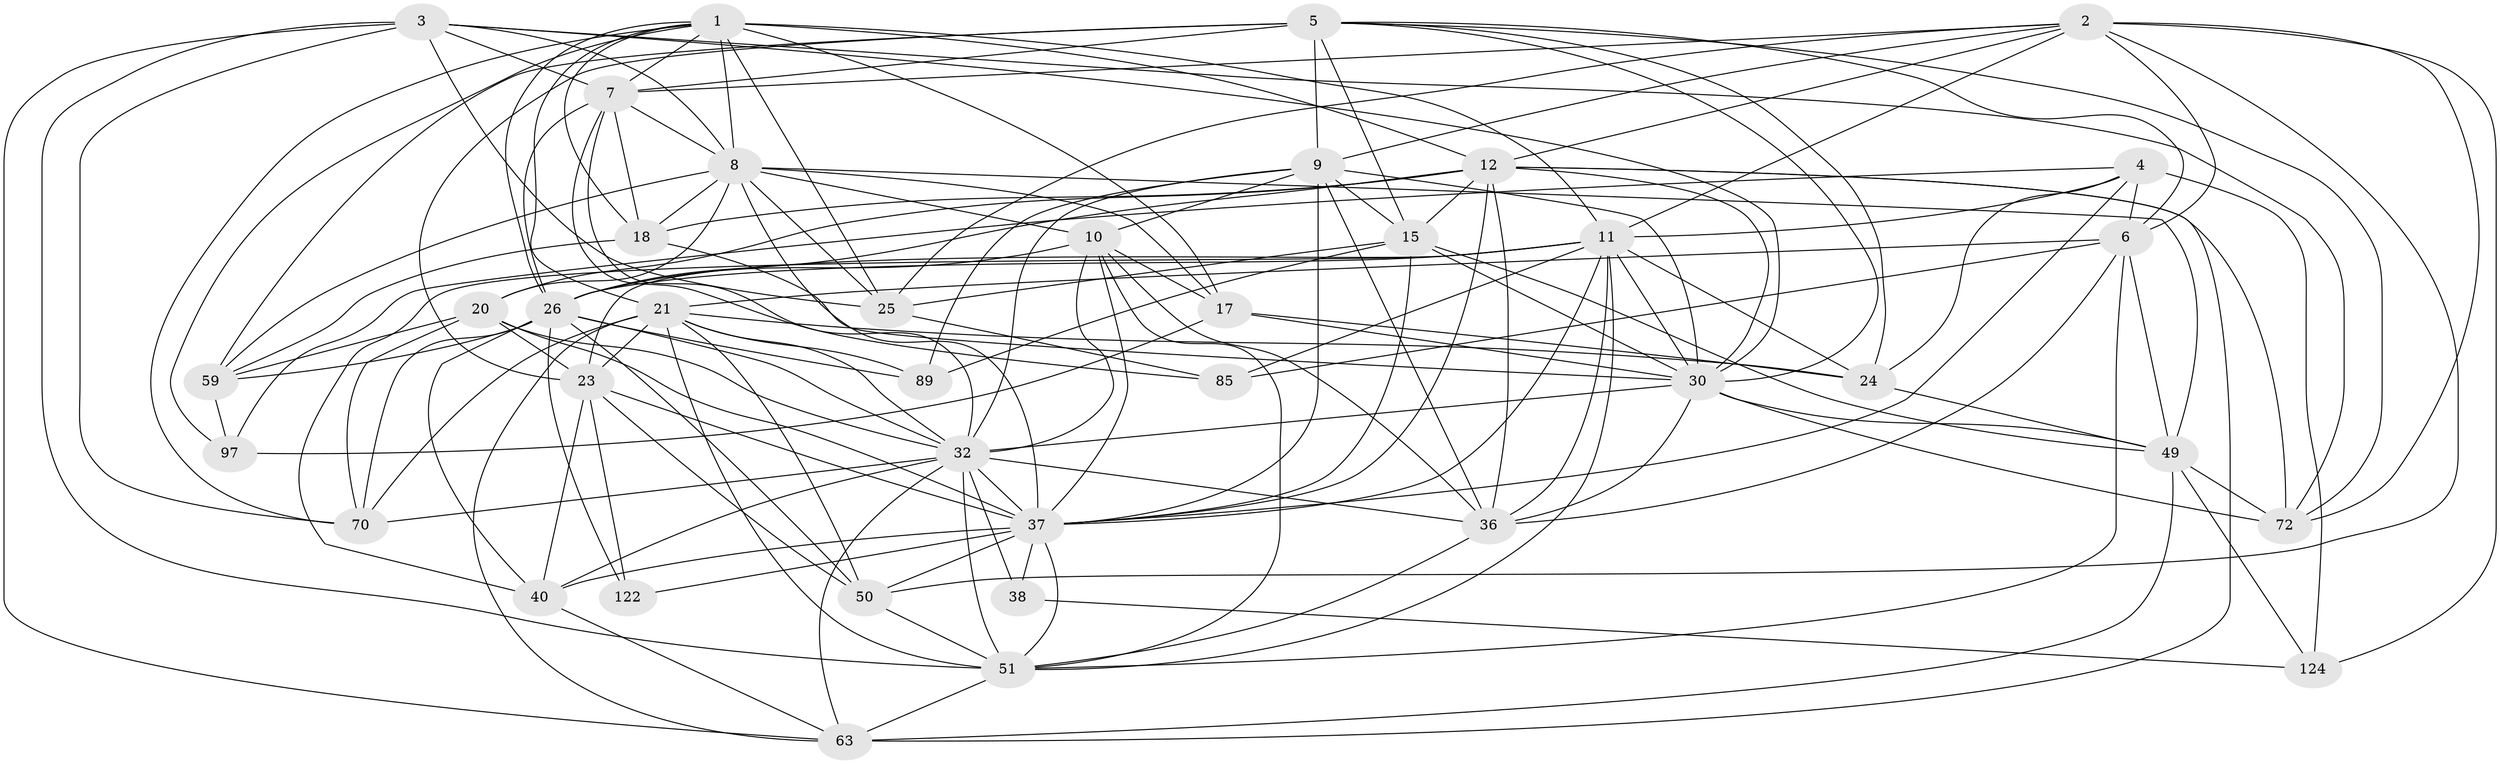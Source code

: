// original degree distribution, {4: 1.0}
// Generated by graph-tools (version 1.1) at 2025/20/03/04/25 18:20:29]
// undirected, 39 vertices, 153 edges
graph export_dot {
graph [start="1"]
  node [color=gray90,style=filled];
  1 [super="+16+14"];
  2 [super="+39+44+109"];
  3 [super="+106+47"];
  4 [super="+22"];
  5 [super="+88+58+27"];
  6 [super="+129+74"];
  7 [super="+13+102"];
  8 [super="+71+43"];
  9 [super="+91+41"];
  10 [super="+67+81"];
  11 [super="+114+34"];
  12 [super="+73+82+31"];
  15 [super="+33"];
  17 [super="+19"];
  18 [super="+128"];
  20 [super="+116+115"];
  21 [super="+46+95"];
  23 [super="+53+48"];
  24 [super="+126"];
  25 [super="+66+118"];
  26 [super="+57+61+29"];
  30 [super="+68+45"];
  32 [super="+69+42+112"];
  36 [super="+105+56"];
  37 [super="+130+54+52+98"];
  38;
  40 [super="+65"];
  49 [super="+100+104"];
  50 [super="+117"];
  51 [super="+99+107+76"];
  59 [super="+120"];
  63 [super="+92+121"];
  70 [super="+78"];
  72 [super="+111"];
  85;
  89;
  97;
  122;
  124;
  1 -- 97;
  1 -- 12;
  1 -- 8;
  1 -- 70;
  1 -- 7;
  1 -- 17;
  1 -- 18;
  1 -- 21;
  1 -- 25 [weight=2];
  1 -- 26;
  1 -- 11;
  2 -- 11 [weight=4];
  2 -- 124;
  2 -- 7;
  2 -- 50;
  2 -- 25;
  2 -- 9;
  2 -- 72;
  2 -- 12;
  2 -- 6;
  3 -- 25 [weight=2];
  3 -- 7 [weight=2];
  3 -- 51;
  3 -- 70;
  3 -- 8;
  3 -- 72;
  3 -- 30;
  3 -- 63;
  4 -- 24;
  4 -- 6;
  4 -- 37;
  4 -- 124;
  4 -- 97;
  4 -- 11;
  5 -- 24;
  5 -- 72;
  5 -- 9;
  5 -- 59;
  5 -- 6;
  5 -- 23 [weight=2];
  5 -- 30;
  5 -- 7;
  5 -- 15;
  6 -- 36;
  6 -- 51;
  6 -- 85;
  6 -- 21;
  6 -- 49;
  7 -- 18;
  7 -- 85;
  7 -- 8 [weight=2];
  7 -- 32;
  7 -- 26 [weight=2];
  8 -- 18;
  8 -- 25;
  8 -- 17;
  8 -- 49;
  8 -- 20;
  8 -- 59;
  8 -- 37;
  8 -- 10;
  9 -- 36;
  9 -- 37 [weight=2];
  9 -- 15;
  9 -- 89;
  9 -- 10;
  9 -- 30;
  9 -- 32;
  10 -- 17;
  10 -- 26;
  10 -- 36;
  10 -- 51;
  10 -- 37;
  10 -- 32;
  11 -- 40;
  11 -- 36;
  11 -- 51;
  11 -- 85;
  11 -- 23;
  11 -- 24;
  11 -- 26 [weight=2];
  11 -- 30;
  11 -- 37;
  12 -- 26;
  12 -- 63 [weight=2];
  12 -- 15;
  12 -- 20;
  12 -- 36;
  12 -- 72;
  12 -- 37;
  12 -- 18;
  12 -- 30;
  15 -- 37;
  15 -- 89;
  15 -- 49;
  15 -- 25;
  15 -- 30;
  17 -- 97;
  17 -- 24;
  17 -- 30;
  18 -- 59;
  18 -- 30;
  20 -- 70;
  20 -- 59;
  20 -- 32;
  20 -- 23 [weight=2];
  20 -- 37;
  21 -- 23;
  21 -- 50;
  21 -- 70;
  21 -- 24;
  21 -- 32;
  21 -- 89;
  21 -- 63;
  21 -- 51;
  23 -- 40;
  23 -- 122;
  23 -- 50;
  23 -- 37;
  24 -- 49;
  25 -- 85;
  26 -- 89;
  26 -- 50;
  26 -- 32;
  26 -- 122;
  26 -- 70;
  26 -- 59;
  26 -- 40;
  30 -- 36;
  30 -- 49;
  30 -- 32;
  30 -- 72;
  32 -- 36;
  32 -- 40;
  32 -- 37;
  32 -- 51;
  32 -- 70;
  32 -- 38;
  32 -- 63;
  36 -- 51;
  37 -- 38 [weight=2];
  37 -- 50;
  37 -- 40;
  37 -- 122 [weight=2];
  37 -- 51;
  38 -- 124;
  40 -- 63;
  49 -- 124;
  49 -- 72;
  49 -- 63;
  50 -- 51;
  51 -- 63;
  59 -- 97;
}
